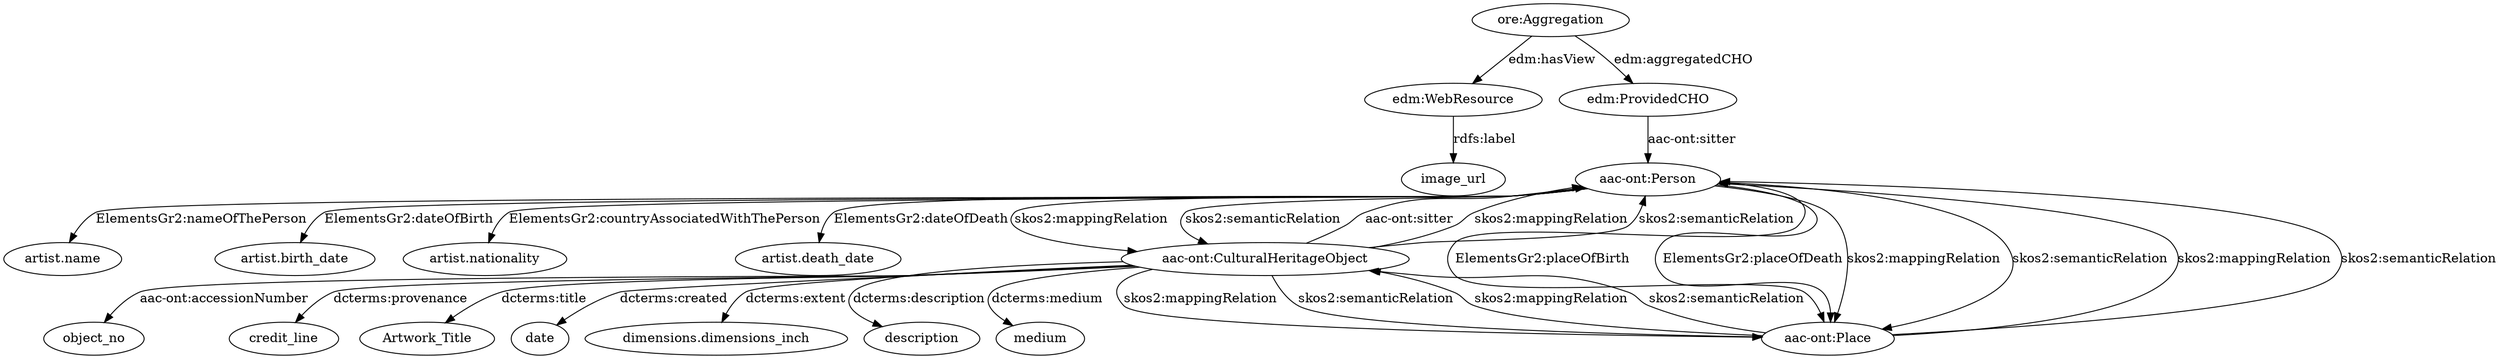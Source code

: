 digraph {
  "artist.name" [type=attribute_name,label="artist.name"]
  "aac-ont:Person1" [type=class_uri,label="aac-ont:Person"]
  object_no [type=attribute_name,label=object_no]
  "aac-ont:CulturalHeritageObject1" [type=class_uri,label="aac-ont:CulturalHeritageObject"]
  credit_line [type=attribute_name,label=credit_line]
  "artist.birth_date" [type=attribute_name,label="artist.birth_date"]
  Artwork_Title [type=attribute_name,label=Artwork_Title]
  date [type=attribute_name,label=date]
  "artist.nationality" [type=attribute_name,label="artist.nationality"]
  "dimensions.dimensions_inch" [type=attribute_name,label="dimensions.dimensions_inch"]
  "artist.death_date" [type=attribute_name,label="artist.death_date"]
  image_url [type=attribute_name,label=image_url]
  "edm:WebResource1" [type=class_uri,label="edm:WebResource"]
  description [type=attribute_name,label=description]
  medium [type=attribute_name,label=medium]
  "aac-ont:Place" [type=class_uri,label="aac-ont:Place"]
  "edm:ProvidedCHO" [type=class_uri,label="edm:ProvidedCHO"]
  "ore:Aggregation" [type=class_uri,label="ore:Aggregation"]
  "aac-ont:Person1" -> "artist.name" [label="ElementsGr2:nameOfThePerson",type=st_property_uri]
  "aac-ont:CulturalHeritageObject1" -> object_no [label="aac-ont:accessionNumber",type=st_property_uri]
  "aac-ont:CulturalHeritageObject1" -> credit_line [label="dcterms:provenance",type=st_property_uri]
  "aac-ont:Person1" -> "artist.birth_date" [label="ElementsGr2:dateOfBirth",type=st_property_uri]
  "aac-ont:CulturalHeritageObject1" -> Artwork_Title [label="dcterms:title",type=st_property_uri]
  "aac-ont:CulturalHeritageObject1" -> date [label="dcterms:created",type=st_property_uri]
  "aac-ont:Person1" -> "artist.nationality" [label="ElementsGr2:countryAssociatedWithThePerson",type=st_property_uri]
  "aac-ont:CulturalHeritageObject1" -> "dimensions.dimensions_inch" [label="dcterms:extent",type=st_property_uri]
  "aac-ont:Person1" -> "artist.death_date" [label="ElementsGr2:dateOfDeath",type=st_property_uri]
  "edm:WebResource1" -> image_url [label="rdfs:label",type=st_property_uri]
  "aac-ont:CulturalHeritageObject1" -> description [label="dcterms:description",type=st_property_uri]
  "aac-ont:CulturalHeritageObject1" -> medium [label="dcterms:medium",type=st_property_uri]
  "aac-ont:CulturalHeritageObject1" -> "aac-ont:Person1" [label="aac-ont:sitter",type=direct_property_uri,weight=1]
  "aac-ont:Person1" -> "aac-ont:Place" [label="ElementsGr2:placeOfBirth",type=direct_property_uri,weight=1]
  "aac-ont:Person1" -> "aac-ont:Place" [label="ElementsGr2:placeOfDeath",type=direct_property_uri,weight=1]
  "edm:ProvidedCHO" -> "aac-ont:Person1" [label="aac-ont:sitter",type=direct_property_uri,weight=1]
  "ore:Aggregation" -> "edm:WebResource1" [label="edm:hasView",type=direct_property_uri,weight=1]
  "ore:Aggregation" -> "edm:ProvidedCHO" [label="edm:aggregatedCHO",type=direct_property_uri,weight=1]
  "aac-ont:Person1" -> "aac-ont:CulturalHeritageObject1" [label="skos2:mappingRelation",type=inherited,weight=4]
  "aac-ont:Person1" -> "aac-ont:CulturalHeritageObject1" [label="skos2:semanticRelation",type=inherited,weight=4]
  "aac-ont:Person1" -> "aac-ont:Place" [label="skos2:mappingRelation",type=inherited,weight=4]
  "aac-ont:Person1" -> "aac-ont:Place" [label="skos2:semanticRelation",type=inherited,weight=4]
  "aac-ont:CulturalHeritageObject1" -> "aac-ont:Person1" [label="skos2:mappingRelation",type=inherited,weight=4]
  "aac-ont:CulturalHeritageObject1" -> "aac-ont:Person1" [label="skos2:semanticRelation",type=inherited,weight=4]
  "aac-ont:CulturalHeritageObject1" -> "aac-ont:Place" [label="skos2:mappingRelation",type=inherited,weight=4]
  "aac-ont:CulturalHeritageObject1" -> "aac-ont:Place" [label="skos2:semanticRelation",type=inherited,weight=4]
  "aac-ont:Place" -> "aac-ont:Person1" [label="skos2:mappingRelation",type=inherited,weight=4]
  "aac-ont:Place" -> "aac-ont:Person1" [label="skos2:semanticRelation",type=inherited,weight=4]
  "aac-ont:Place" -> "aac-ont:CulturalHeritageObject1" [label="skos2:mappingRelation",type=inherited,weight=4]
  "aac-ont:Place" -> "aac-ont:CulturalHeritageObject1" [label="skos2:semanticRelation",type=inherited,weight=4]
}
